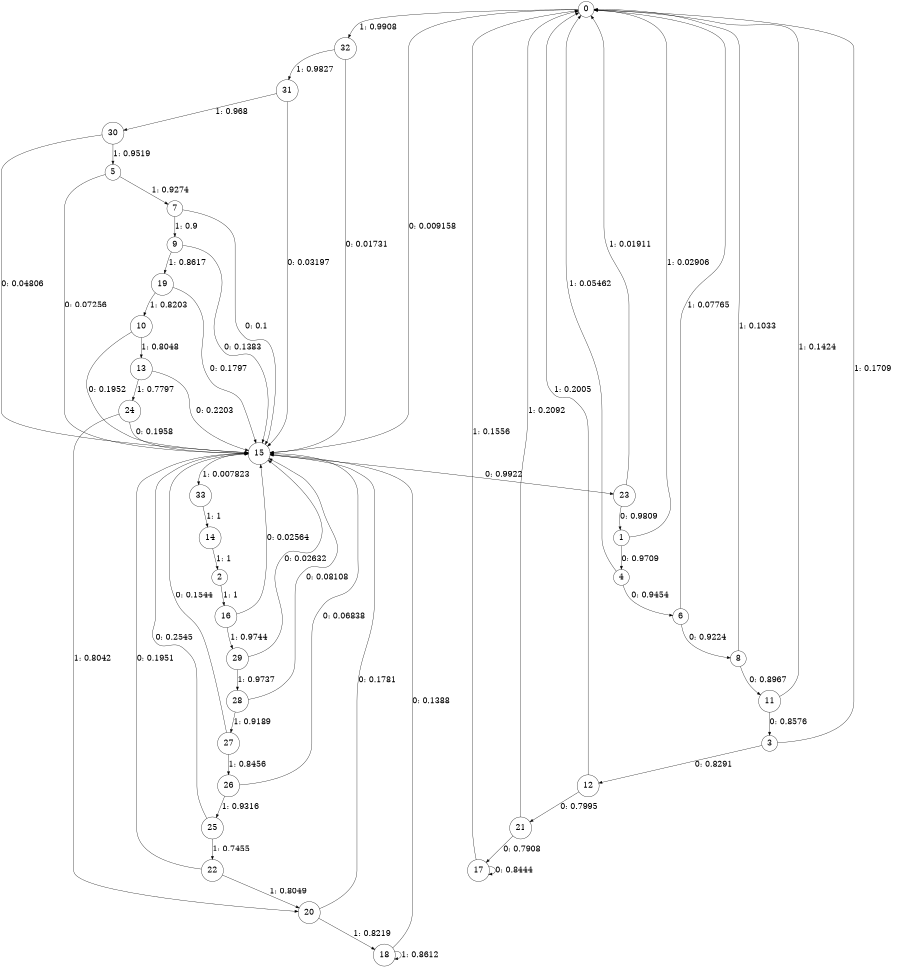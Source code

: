 digraph "ch4source_phase3_L15" {
size = "6,8.5";
ratio = "fill";
node [shape = circle];
node [fontsize = 24];
edge [fontsize = 24];
0 -> 15 [label = "0: 0.009158  "];
0 -> 32 [label = "1: 0.9908   "];
1 -> 4 [label = "0: 0.9709   "];
1 -> 0 [label = "1: 0.02906  "];
2 -> 16 [label = "1: 1        "];
3 -> 12 [label = "0: 0.8291   "];
3 -> 0 [label = "1: 0.1709   "];
4 -> 6 [label = "0: 0.9454   "];
4 -> 0 [label = "1: 0.05462  "];
5 -> 15 [label = "0: 0.07256  "];
5 -> 7 [label = "1: 0.9274   "];
6 -> 8 [label = "0: 0.9224   "];
6 -> 0 [label = "1: 0.07765  "];
7 -> 15 [label = "0: 0.1      "];
7 -> 9 [label = "1: 0.9      "];
8 -> 11 [label = "0: 0.8967   "];
8 -> 0 [label = "1: 0.1033   "];
9 -> 15 [label = "0: 0.1383   "];
9 -> 19 [label = "1: 0.8617   "];
10 -> 15 [label = "0: 0.1952   "];
10 -> 13 [label = "1: 0.8048   "];
11 -> 3 [label = "0: 0.8576   "];
11 -> 0 [label = "1: 0.1424   "];
12 -> 21 [label = "0: 0.7995   "];
12 -> 0 [label = "1: 0.2005   "];
13 -> 15 [label = "0: 0.2203   "];
13 -> 24 [label = "1: 0.7797   "];
14 -> 2 [label = "1: 1        "];
15 -> 23 [label = "0: 0.9922   "];
15 -> 33 [label = "1: 0.007823  "];
16 -> 15 [label = "0: 0.02564  "];
16 -> 29 [label = "1: 0.9744   "];
17 -> 17 [label = "0: 0.8444   "];
17 -> 0 [label = "1: 0.1556   "];
18 -> 15 [label = "0: 0.1388   "];
18 -> 18 [label = "1: 0.8612   "];
19 -> 15 [label = "0: 0.1797   "];
19 -> 10 [label = "1: 0.8203   "];
20 -> 15 [label = "0: 0.1781   "];
20 -> 18 [label = "1: 0.8219   "];
21 -> 17 [label = "0: 0.7908   "];
21 -> 0 [label = "1: 0.2092   "];
22 -> 15 [label = "0: 0.1951   "];
22 -> 20 [label = "1: 0.8049   "];
23 -> 1 [label = "0: 0.9809   "];
23 -> 0 [label = "1: 0.01911  "];
24 -> 15 [label = "0: 0.1958   "];
24 -> 20 [label = "1: 0.8042   "];
25 -> 15 [label = "0: 0.2545   "];
25 -> 22 [label = "1: 0.7455   "];
26 -> 15 [label = "0: 0.06838  "];
26 -> 25 [label = "1: 0.9316   "];
27 -> 15 [label = "0: 0.1544   "];
27 -> 26 [label = "1: 0.8456   "];
28 -> 15 [label = "0: 0.08108  "];
28 -> 27 [label = "1: 0.9189   "];
29 -> 15 [label = "0: 0.02632  "];
29 -> 28 [label = "1: 0.9737   "];
30 -> 15 [label = "0: 0.04806  "];
30 -> 5 [label = "1: 0.9519   "];
31 -> 15 [label = "0: 0.03197  "];
31 -> 30 [label = "1: 0.968    "];
32 -> 15 [label = "0: 0.01731  "];
32 -> 31 [label = "1: 0.9827   "];
33 -> 14 [label = "1: 1        "];
}